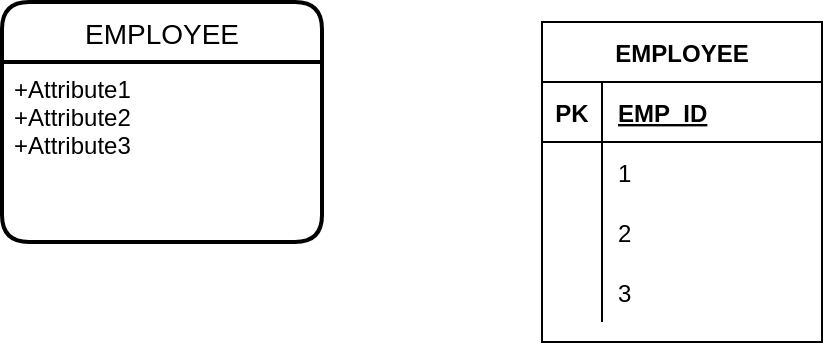 <mxfile version="20.5.1" type="github">
  <diagram id="xhtMOGk6BkBIiINaohJm" name="Page-1">
    <mxGraphModel dx="1038" dy="547" grid="1" gridSize="10" guides="1" tooltips="1" connect="1" arrows="1" fold="1" page="1" pageScale="1" pageWidth="850" pageHeight="1100" math="0" shadow="0">
      <root>
        <mxCell id="0" />
        <mxCell id="1" parent="0" />
        <mxCell id="7zZKv24E1Hhpk55npJUl-1" value="EMPLOYEE" style="swimlane;childLayout=stackLayout;horizontal=1;startSize=30;horizontalStack=0;rounded=1;fontSize=14;fontStyle=0;strokeWidth=2;resizeParent=0;resizeLast=1;shadow=0;dashed=0;align=center;" vertex="1" parent="1">
          <mxGeometry x="80" y="350" width="160" height="120" as="geometry" />
        </mxCell>
        <mxCell id="7zZKv24E1Hhpk55npJUl-2" value="+Attribute1&#xa;+Attribute2&#xa;+Attribute3" style="align=left;strokeColor=none;fillColor=none;spacingLeft=4;fontSize=12;verticalAlign=top;resizable=0;rotatable=0;part=1;" vertex="1" parent="7zZKv24E1Hhpk55npJUl-1">
          <mxGeometry y="30" width="160" height="90" as="geometry" />
        </mxCell>
        <mxCell id="7zZKv24E1Hhpk55npJUl-3" value="EMPLOYEE" style="shape=table;startSize=30;container=1;collapsible=1;childLayout=tableLayout;fixedRows=1;rowLines=0;fontStyle=1;align=center;resizeLast=1;" vertex="1" parent="1">
          <mxGeometry x="350" y="360" width="140" height="160" as="geometry" />
        </mxCell>
        <mxCell id="7zZKv24E1Hhpk55npJUl-4" value="" style="shape=tableRow;horizontal=0;startSize=0;swimlaneHead=0;swimlaneBody=0;fillColor=none;collapsible=0;dropTarget=0;points=[[0,0.5],[1,0.5]];portConstraint=eastwest;top=0;left=0;right=0;bottom=1;" vertex="1" parent="7zZKv24E1Hhpk55npJUl-3">
          <mxGeometry y="30" width="140" height="30" as="geometry" />
        </mxCell>
        <mxCell id="7zZKv24E1Hhpk55npJUl-5" value="PK" style="shape=partialRectangle;connectable=0;fillColor=none;top=0;left=0;bottom=0;right=0;fontStyle=1;overflow=hidden;" vertex="1" parent="7zZKv24E1Hhpk55npJUl-4">
          <mxGeometry width="30" height="30" as="geometry">
            <mxRectangle width="30" height="30" as="alternateBounds" />
          </mxGeometry>
        </mxCell>
        <mxCell id="7zZKv24E1Hhpk55npJUl-6" value="EMP_ID" style="shape=partialRectangle;connectable=0;fillColor=none;top=0;left=0;bottom=0;right=0;align=left;spacingLeft=6;fontStyle=5;overflow=hidden;" vertex="1" parent="7zZKv24E1Hhpk55npJUl-4">
          <mxGeometry x="30" width="110" height="30" as="geometry">
            <mxRectangle width="110" height="30" as="alternateBounds" />
          </mxGeometry>
        </mxCell>
        <mxCell id="7zZKv24E1Hhpk55npJUl-7" value="" style="shape=tableRow;horizontal=0;startSize=0;swimlaneHead=0;swimlaneBody=0;fillColor=none;collapsible=0;dropTarget=0;points=[[0,0.5],[1,0.5]];portConstraint=eastwest;top=0;left=0;right=0;bottom=0;" vertex="1" parent="7zZKv24E1Hhpk55npJUl-3">
          <mxGeometry y="60" width="140" height="30" as="geometry" />
        </mxCell>
        <mxCell id="7zZKv24E1Hhpk55npJUl-8" value="" style="shape=partialRectangle;connectable=0;fillColor=none;top=0;left=0;bottom=0;right=0;editable=1;overflow=hidden;" vertex="1" parent="7zZKv24E1Hhpk55npJUl-7">
          <mxGeometry width="30" height="30" as="geometry">
            <mxRectangle width="30" height="30" as="alternateBounds" />
          </mxGeometry>
        </mxCell>
        <mxCell id="7zZKv24E1Hhpk55npJUl-9" value="1" style="shape=partialRectangle;connectable=0;fillColor=none;top=0;left=0;bottom=0;right=0;align=left;spacingLeft=6;overflow=hidden;" vertex="1" parent="7zZKv24E1Hhpk55npJUl-7">
          <mxGeometry x="30" width="110" height="30" as="geometry">
            <mxRectangle width="110" height="30" as="alternateBounds" />
          </mxGeometry>
        </mxCell>
        <mxCell id="7zZKv24E1Hhpk55npJUl-10" value="" style="shape=tableRow;horizontal=0;startSize=0;swimlaneHead=0;swimlaneBody=0;fillColor=none;collapsible=0;dropTarget=0;points=[[0,0.5],[1,0.5]];portConstraint=eastwest;top=0;left=0;right=0;bottom=0;" vertex="1" parent="7zZKv24E1Hhpk55npJUl-3">
          <mxGeometry y="90" width="140" height="30" as="geometry" />
        </mxCell>
        <mxCell id="7zZKv24E1Hhpk55npJUl-11" value="" style="shape=partialRectangle;connectable=0;fillColor=none;top=0;left=0;bottom=0;right=0;editable=1;overflow=hidden;" vertex="1" parent="7zZKv24E1Hhpk55npJUl-10">
          <mxGeometry width="30" height="30" as="geometry">
            <mxRectangle width="30" height="30" as="alternateBounds" />
          </mxGeometry>
        </mxCell>
        <mxCell id="7zZKv24E1Hhpk55npJUl-12" value="2" style="shape=partialRectangle;connectable=0;fillColor=none;top=0;left=0;bottom=0;right=0;align=left;spacingLeft=6;overflow=hidden;" vertex="1" parent="7zZKv24E1Hhpk55npJUl-10">
          <mxGeometry x="30" width="110" height="30" as="geometry">
            <mxRectangle width="110" height="30" as="alternateBounds" />
          </mxGeometry>
        </mxCell>
        <mxCell id="7zZKv24E1Hhpk55npJUl-13" value="" style="shape=tableRow;horizontal=0;startSize=0;swimlaneHead=0;swimlaneBody=0;fillColor=none;collapsible=0;dropTarget=0;points=[[0,0.5],[1,0.5]];portConstraint=eastwest;top=0;left=0;right=0;bottom=0;" vertex="1" parent="7zZKv24E1Hhpk55npJUl-3">
          <mxGeometry y="120" width="140" height="30" as="geometry" />
        </mxCell>
        <mxCell id="7zZKv24E1Hhpk55npJUl-14" value="" style="shape=partialRectangle;connectable=0;fillColor=none;top=0;left=0;bottom=0;right=0;editable=1;overflow=hidden;" vertex="1" parent="7zZKv24E1Hhpk55npJUl-13">
          <mxGeometry width="30" height="30" as="geometry">
            <mxRectangle width="30" height="30" as="alternateBounds" />
          </mxGeometry>
        </mxCell>
        <mxCell id="7zZKv24E1Hhpk55npJUl-15" value="3" style="shape=partialRectangle;connectable=0;fillColor=none;top=0;left=0;bottom=0;right=0;align=left;spacingLeft=6;overflow=hidden;" vertex="1" parent="7zZKv24E1Hhpk55npJUl-13">
          <mxGeometry x="30" width="110" height="30" as="geometry">
            <mxRectangle width="110" height="30" as="alternateBounds" />
          </mxGeometry>
        </mxCell>
      </root>
    </mxGraphModel>
  </diagram>
</mxfile>

